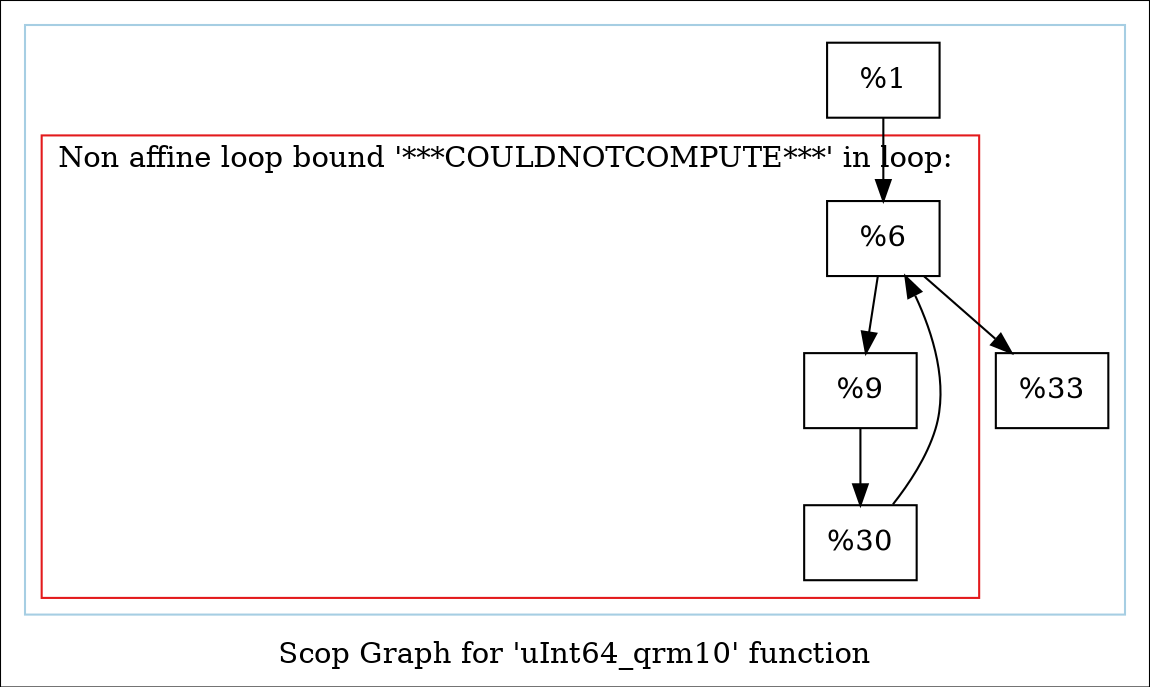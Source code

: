 digraph "Scop Graph for 'uInt64_qrm10' function" {
	label="Scop Graph for 'uInt64_qrm10' function";

	Node0x1818cf0 [shape=record,label="{%1}"];
	Node0x1818cf0 -> Node0x183d5f0;
	Node0x183d5f0 [shape=record,label="{%6}"];
	Node0x183d5f0 -> Node0x17e75c0;
	Node0x183d5f0 -> Node0x18118a0;
	Node0x17e75c0 [shape=record,label="{%9}"];
	Node0x17e75c0 -> Node0x1812390;
	Node0x1812390 [shape=record,label="{%30}"];
	Node0x1812390 -> Node0x183d5f0[constraint=false];
	Node0x18118a0 [shape=record,label="{%33}"];
	colorscheme = "paired12"
        subgraph cluster_0x1967160 {
          label = "";
          style = solid;
          color = 1
          subgraph cluster_0x1967310 {
            label = "Non affine loop bound '***COULDNOTCOMPUTE***' in loop: ";
            style = solid;
            color = 6
            Node0x183d5f0;
            Node0x17e75c0;
            Node0x1812390;
          }
          Node0x1818cf0;
          Node0x18118a0;
        }
}
